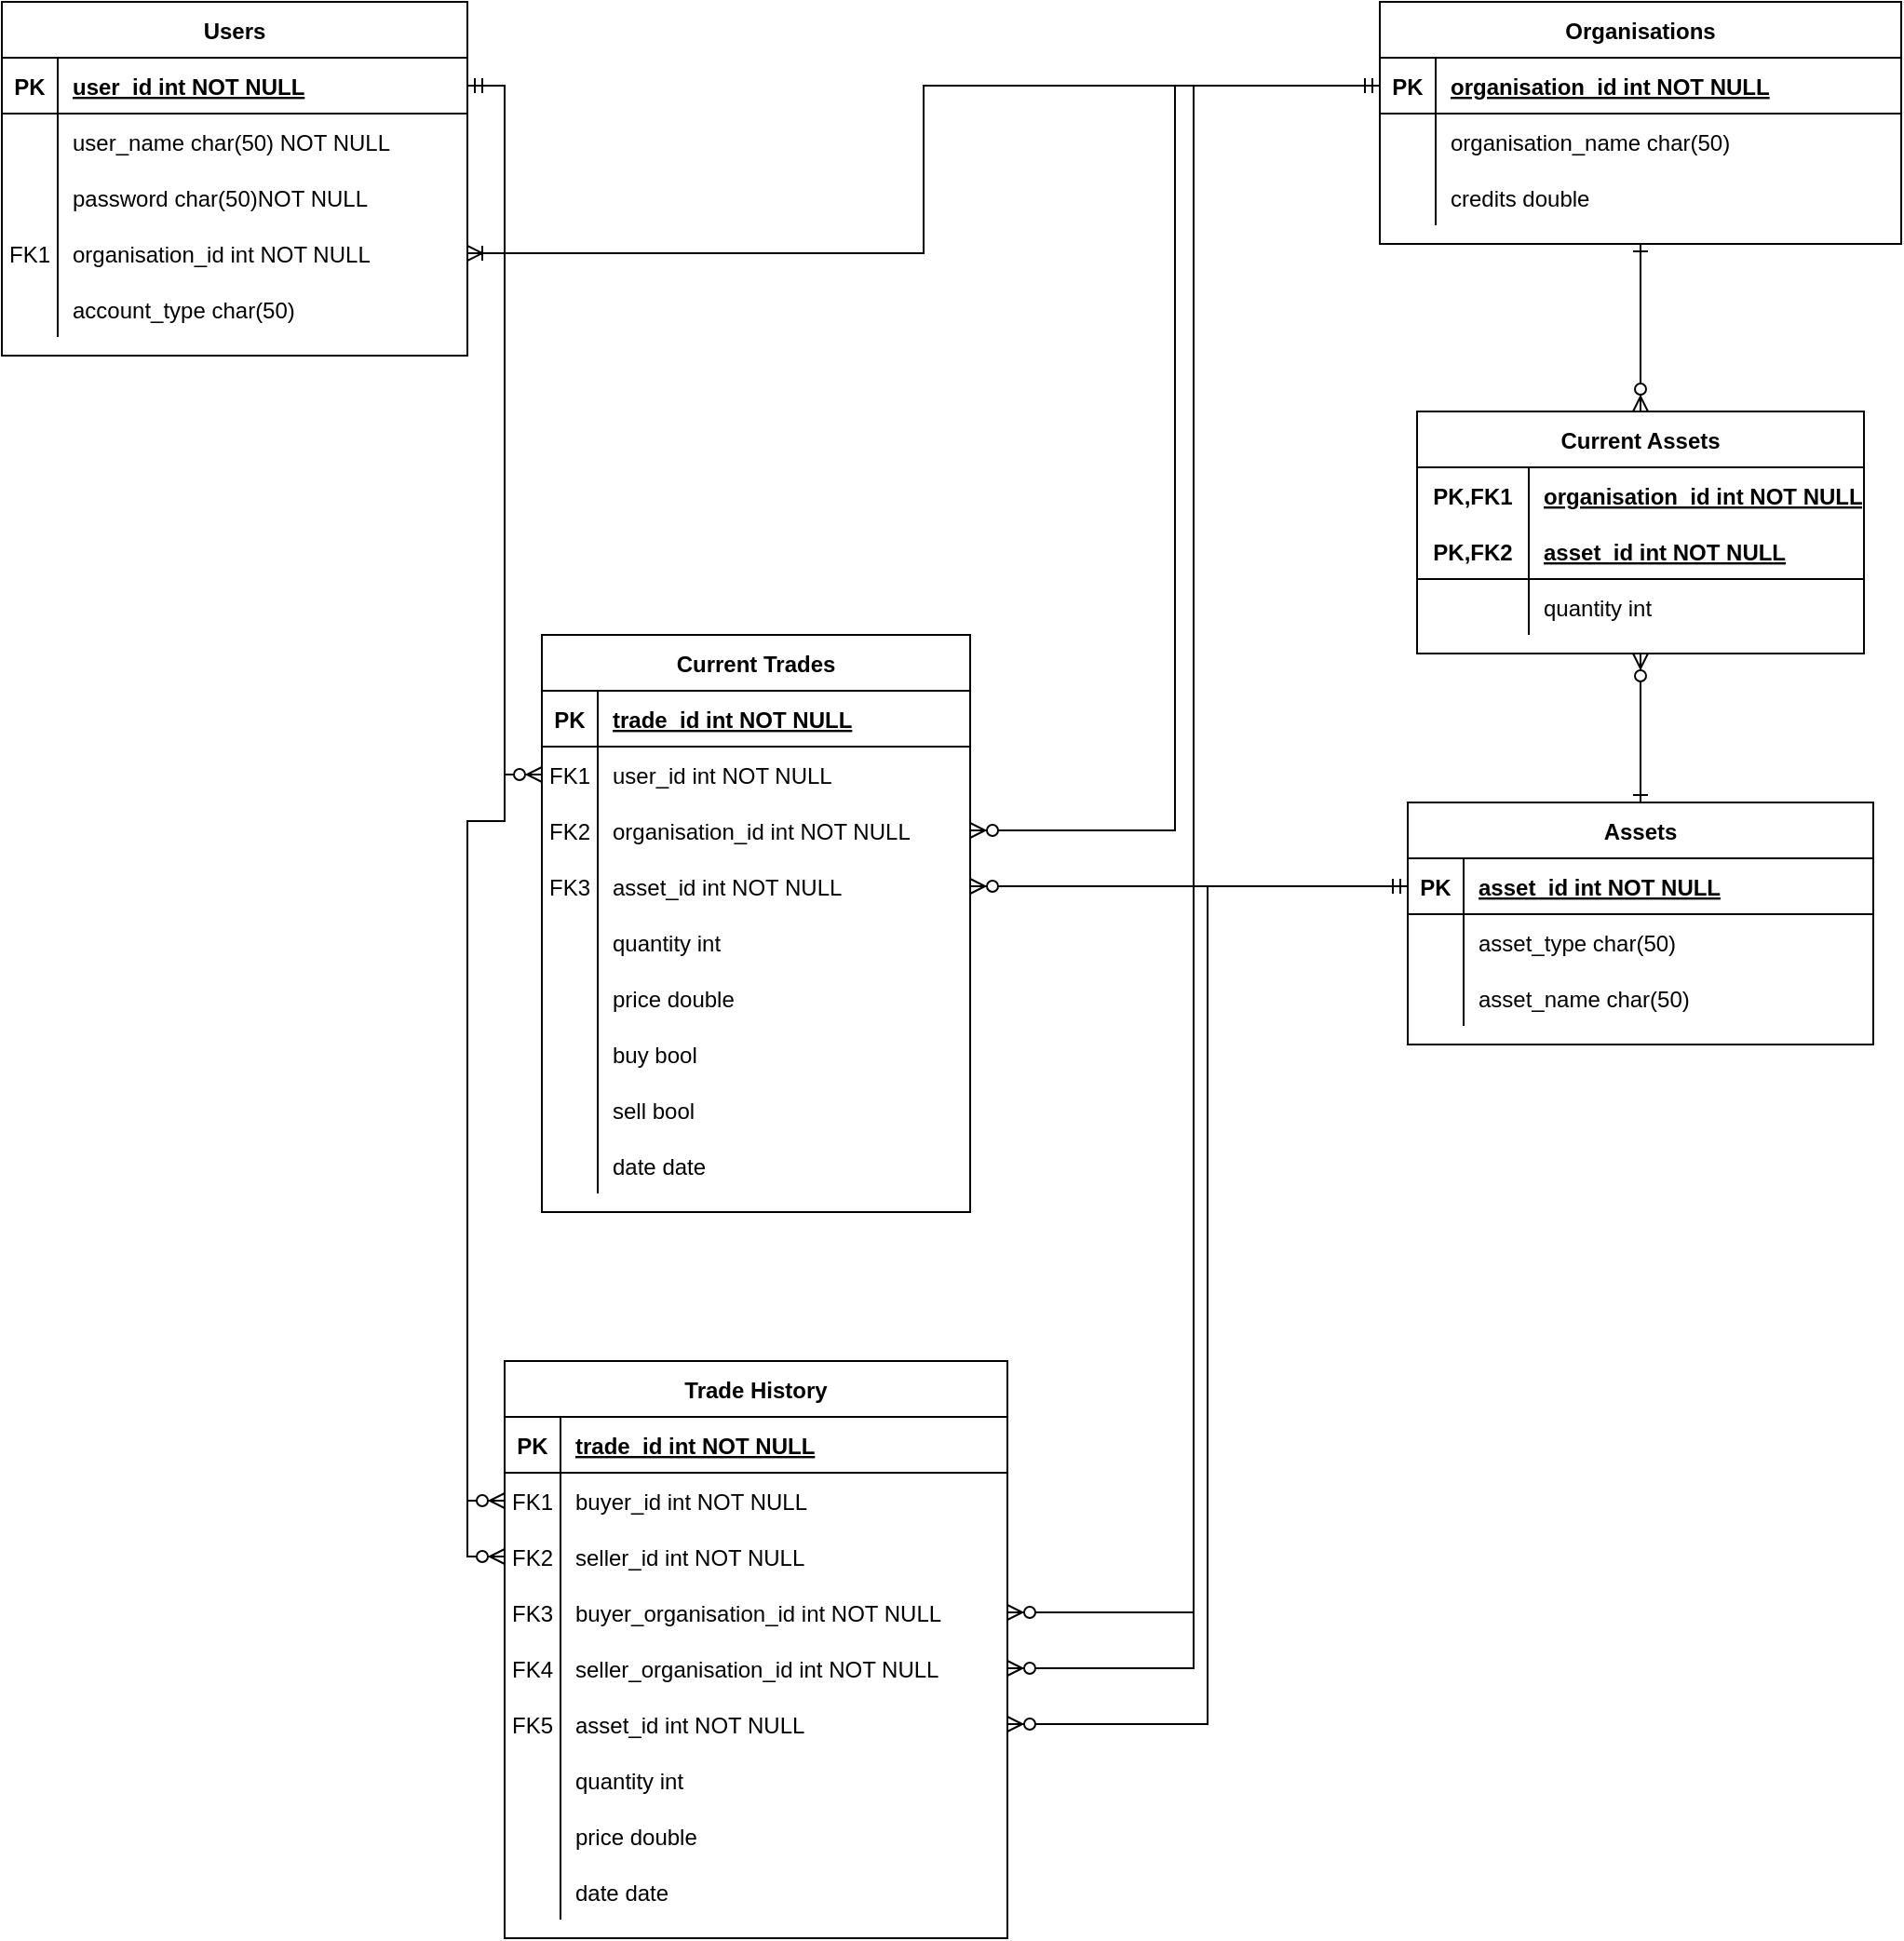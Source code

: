 <mxfile version="14.5.10" type="github">
  <diagram id="R2lEEEUBdFMjLlhIrx00" name="Page-1">
    <mxGraphModel dx="1483" dy="829" grid="1" gridSize="10" guides="1" tooltips="1" connect="1" arrows="1" fold="1" page="1" pageScale="1" pageWidth="850" pageHeight="1100" math="0" shadow="0" extFonts="Permanent Marker^https://fonts.googleapis.com/css?family=Permanent+Marker">
      <root>
        <mxCell id="0" />
        <mxCell id="1" parent="0" />
        <mxCell id="C-vyLk0tnHw3VtMMgP7b-1" value="" style="edgeStyle=orthogonalEdgeStyle;endArrow=ERmandOne;startArrow=ERoneToMany;endFill=0;startFill=0;rounded=0;entryX=0;entryY=0.5;entryDx=0;entryDy=0;" parent="1" source="JpZiGnrSwx7IomFBTx23-129" target="C-vyLk0tnHw3VtMMgP7b-3" edge="1">
          <mxGeometry width="100" height="100" relative="1" as="geometry">
            <mxPoint x="340" y="720" as="sourcePoint" />
            <mxPoint x="440" y="620" as="targetPoint" />
          </mxGeometry>
        </mxCell>
        <mxCell id="JpZiGnrSwx7IomFBTx23-172" style="edgeStyle=orthogonalEdgeStyle;rounded=0;orthogonalLoop=1;jettySize=auto;html=1;entryX=0.5;entryY=0;entryDx=0;entryDy=0;startArrow=ERone;startFill=0;endArrow=ERzeroToMany;endFill=1;" parent="1" source="C-vyLk0tnHw3VtMMgP7b-2" target="JpZiGnrSwx7IomFBTx23-157" edge="1">
          <mxGeometry relative="1" as="geometry" />
        </mxCell>
        <mxCell id="C-vyLk0tnHw3VtMMgP7b-2" value="Organisations" style="shape=table;startSize=30;container=1;collapsible=1;childLayout=tableLayout;fixedRows=1;rowLines=0;fontStyle=1;align=center;resizeLast=1;" parent="1" vertex="1">
          <mxGeometry x="780" y="40" width="280" height="130" as="geometry" />
        </mxCell>
        <mxCell id="C-vyLk0tnHw3VtMMgP7b-3" value="" style="shape=partialRectangle;collapsible=0;dropTarget=0;pointerEvents=0;fillColor=none;points=[[0,0.5],[1,0.5]];portConstraint=eastwest;top=0;left=0;right=0;bottom=1;" parent="C-vyLk0tnHw3VtMMgP7b-2" vertex="1">
          <mxGeometry y="30" width="280" height="30" as="geometry" />
        </mxCell>
        <mxCell id="C-vyLk0tnHw3VtMMgP7b-4" value="PK" style="shape=partialRectangle;overflow=hidden;connectable=0;fillColor=none;top=0;left=0;bottom=0;right=0;fontStyle=1;" parent="C-vyLk0tnHw3VtMMgP7b-3" vertex="1">
          <mxGeometry width="30" height="30" as="geometry" />
        </mxCell>
        <mxCell id="C-vyLk0tnHw3VtMMgP7b-5" value="organisation_id int NOT NULL " style="shape=partialRectangle;overflow=hidden;connectable=0;fillColor=none;top=0;left=0;bottom=0;right=0;align=left;spacingLeft=6;fontStyle=5;" parent="C-vyLk0tnHw3VtMMgP7b-3" vertex="1">
          <mxGeometry x="30" width="250" height="30" as="geometry" />
        </mxCell>
        <mxCell id="C-vyLk0tnHw3VtMMgP7b-9" value="" style="shape=partialRectangle;collapsible=0;dropTarget=0;pointerEvents=0;fillColor=none;points=[[0,0.5],[1,0.5]];portConstraint=eastwest;top=0;left=0;right=0;bottom=0;" parent="C-vyLk0tnHw3VtMMgP7b-2" vertex="1">
          <mxGeometry y="60" width="280" height="30" as="geometry" />
        </mxCell>
        <mxCell id="C-vyLk0tnHw3VtMMgP7b-10" value="" style="shape=partialRectangle;overflow=hidden;connectable=0;fillColor=none;top=0;left=0;bottom=0;right=0;" parent="C-vyLk0tnHw3VtMMgP7b-9" vertex="1">
          <mxGeometry width="30" height="30" as="geometry" />
        </mxCell>
        <mxCell id="C-vyLk0tnHw3VtMMgP7b-11" value="organisation_name char(50) " style="shape=partialRectangle;overflow=hidden;connectable=0;fillColor=none;top=0;left=0;bottom=0;right=0;align=left;spacingLeft=6;" parent="C-vyLk0tnHw3VtMMgP7b-9" vertex="1">
          <mxGeometry x="30" width="250" height="30" as="geometry" />
        </mxCell>
        <mxCell id="JpZiGnrSwx7IomFBTx23-112" style="shape=partialRectangle;collapsible=0;dropTarget=0;pointerEvents=0;fillColor=none;points=[[0,0.5],[1,0.5]];portConstraint=eastwest;top=0;left=0;right=0;bottom=0;" parent="C-vyLk0tnHw3VtMMgP7b-2" vertex="1">
          <mxGeometry y="90" width="280" height="30" as="geometry" />
        </mxCell>
        <mxCell id="JpZiGnrSwx7IomFBTx23-113" style="shape=partialRectangle;overflow=hidden;connectable=0;fillColor=none;top=0;left=0;bottom=0;right=0;" parent="JpZiGnrSwx7IomFBTx23-112" vertex="1">
          <mxGeometry width="30" height="30" as="geometry" />
        </mxCell>
        <mxCell id="JpZiGnrSwx7IomFBTx23-114" value="credits double " style="shape=partialRectangle;overflow=hidden;connectable=0;fillColor=none;top=0;left=0;bottom=0;right=0;align=left;spacingLeft=6;" parent="JpZiGnrSwx7IomFBTx23-112" vertex="1">
          <mxGeometry x="30" width="250" height="30" as="geometry" />
        </mxCell>
        <mxCell id="JpZiGnrSwx7IomFBTx23-171" style="edgeStyle=orthogonalEdgeStyle;rounded=0;orthogonalLoop=1;jettySize=auto;html=1;entryX=0.5;entryY=1;entryDx=0;entryDy=0;startArrow=ERone;startFill=0;endArrow=ERzeroToMany;endFill=1;" parent="1" source="C-vyLk0tnHw3VtMMgP7b-13" target="JpZiGnrSwx7IomFBTx23-157" edge="1">
          <mxGeometry relative="1" as="geometry" />
        </mxCell>
        <mxCell id="C-vyLk0tnHw3VtMMgP7b-13" value="Assets" style="shape=table;startSize=30;container=1;collapsible=1;childLayout=tableLayout;fixedRows=1;rowLines=0;fontStyle=1;align=center;resizeLast=1;" parent="1" vertex="1">
          <mxGeometry x="795" y="470" width="250" height="130" as="geometry" />
        </mxCell>
        <mxCell id="C-vyLk0tnHw3VtMMgP7b-14" value="" style="shape=partialRectangle;collapsible=0;dropTarget=0;pointerEvents=0;fillColor=none;points=[[0,0.5],[1,0.5]];portConstraint=eastwest;top=0;left=0;right=0;bottom=1;" parent="C-vyLk0tnHw3VtMMgP7b-13" vertex="1">
          <mxGeometry y="30" width="250" height="30" as="geometry" />
        </mxCell>
        <mxCell id="C-vyLk0tnHw3VtMMgP7b-15" value="PK" style="shape=partialRectangle;overflow=hidden;connectable=0;fillColor=none;top=0;left=0;bottom=0;right=0;fontStyle=1;" parent="C-vyLk0tnHw3VtMMgP7b-14" vertex="1">
          <mxGeometry width="30" height="30" as="geometry" />
        </mxCell>
        <mxCell id="C-vyLk0tnHw3VtMMgP7b-16" value="asset_id int NOT NULL " style="shape=partialRectangle;overflow=hidden;connectable=0;fillColor=none;top=0;left=0;bottom=0;right=0;align=left;spacingLeft=6;fontStyle=5;" parent="C-vyLk0tnHw3VtMMgP7b-14" vertex="1">
          <mxGeometry x="30" width="220" height="30" as="geometry" />
        </mxCell>
        <mxCell id="C-vyLk0tnHw3VtMMgP7b-17" value="" style="shape=partialRectangle;collapsible=0;dropTarget=0;pointerEvents=0;fillColor=none;points=[[0,0.5],[1,0.5]];portConstraint=eastwest;top=0;left=0;right=0;bottom=0;" parent="C-vyLk0tnHw3VtMMgP7b-13" vertex="1">
          <mxGeometry y="60" width="250" height="30" as="geometry" />
        </mxCell>
        <mxCell id="C-vyLk0tnHw3VtMMgP7b-18" value="" style="shape=partialRectangle;overflow=hidden;connectable=0;fillColor=none;top=0;left=0;bottom=0;right=0;" parent="C-vyLk0tnHw3VtMMgP7b-17" vertex="1">
          <mxGeometry width="30" height="30" as="geometry" />
        </mxCell>
        <mxCell id="C-vyLk0tnHw3VtMMgP7b-19" value="asset_type char(50) " style="shape=partialRectangle;overflow=hidden;connectable=0;fillColor=none;top=0;left=0;bottom=0;right=0;align=left;spacingLeft=6;" parent="C-vyLk0tnHw3VtMMgP7b-17" vertex="1">
          <mxGeometry x="30" width="220" height="30" as="geometry" />
        </mxCell>
        <mxCell id="JpZiGnrSwx7IomFBTx23-135" style="shape=partialRectangle;collapsible=0;dropTarget=0;pointerEvents=0;fillColor=none;points=[[0,0.5],[1,0.5]];portConstraint=eastwest;top=0;left=0;right=0;bottom=0;" parent="C-vyLk0tnHw3VtMMgP7b-13" vertex="1">
          <mxGeometry y="90" width="250" height="30" as="geometry" />
        </mxCell>
        <mxCell id="JpZiGnrSwx7IomFBTx23-136" style="shape=partialRectangle;overflow=hidden;connectable=0;fillColor=none;top=0;left=0;bottom=0;right=0;" parent="JpZiGnrSwx7IomFBTx23-135" vertex="1">
          <mxGeometry width="30" height="30" as="geometry" />
        </mxCell>
        <mxCell id="JpZiGnrSwx7IomFBTx23-137" value="asset_name char(50)" style="shape=partialRectangle;overflow=hidden;connectable=0;fillColor=none;top=0;left=0;bottom=0;right=0;align=left;spacingLeft=6;" parent="JpZiGnrSwx7IomFBTx23-135" vertex="1">
          <mxGeometry x="30" width="220" height="30" as="geometry" />
        </mxCell>
        <mxCell id="C-vyLk0tnHw3VtMMgP7b-23" value="Users" style="shape=table;startSize=30;container=1;collapsible=1;childLayout=tableLayout;fixedRows=1;rowLines=0;fontStyle=1;align=center;resizeLast=1;" parent="1" vertex="1">
          <mxGeometry x="40" y="40" width="250" height="190" as="geometry" />
        </mxCell>
        <mxCell id="C-vyLk0tnHw3VtMMgP7b-24" value="" style="shape=partialRectangle;collapsible=0;dropTarget=0;pointerEvents=0;fillColor=none;points=[[0,0.5],[1,0.5]];portConstraint=eastwest;top=0;left=0;right=0;bottom=1;" parent="C-vyLk0tnHw3VtMMgP7b-23" vertex="1">
          <mxGeometry y="30" width="250" height="30" as="geometry" />
        </mxCell>
        <mxCell id="C-vyLk0tnHw3VtMMgP7b-25" value="PK" style="shape=partialRectangle;overflow=hidden;connectable=0;fillColor=none;top=0;left=0;bottom=0;right=0;fontStyle=1;" parent="C-vyLk0tnHw3VtMMgP7b-24" vertex="1">
          <mxGeometry width="30" height="30" as="geometry" />
        </mxCell>
        <mxCell id="C-vyLk0tnHw3VtMMgP7b-26" value="user_id int NOT NULL " style="shape=partialRectangle;overflow=hidden;connectable=0;fillColor=none;top=0;left=0;bottom=0;right=0;align=left;spacingLeft=6;fontStyle=5;" parent="C-vyLk0tnHw3VtMMgP7b-24" vertex="1">
          <mxGeometry x="30" width="220" height="30" as="geometry" />
        </mxCell>
        <mxCell id="C-vyLk0tnHw3VtMMgP7b-27" value="" style="shape=partialRectangle;collapsible=0;dropTarget=0;pointerEvents=0;fillColor=none;points=[[0,0.5],[1,0.5]];portConstraint=eastwest;top=0;left=0;right=0;bottom=0;" parent="C-vyLk0tnHw3VtMMgP7b-23" vertex="1">
          <mxGeometry y="60" width="250" height="30" as="geometry" />
        </mxCell>
        <mxCell id="C-vyLk0tnHw3VtMMgP7b-28" value="" style="shape=partialRectangle;overflow=hidden;connectable=0;fillColor=none;top=0;left=0;bottom=0;right=0;" parent="C-vyLk0tnHw3VtMMgP7b-27" vertex="1">
          <mxGeometry width="30" height="30" as="geometry" />
        </mxCell>
        <mxCell id="C-vyLk0tnHw3VtMMgP7b-29" value="user_name char(50) NOT NULL" style="shape=partialRectangle;overflow=hidden;connectable=0;fillColor=none;top=0;left=0;bottom=0;right=0;align=left;spacingLeft=6;" parent="C-vyLk0tnHw3VtMMgP7b-27" vertex="1">
          <mxGeometry x="30" width="220" height="30" as="geometry" />
        </mxCell>
        <mxCell id="JpZiGnrSwx7IomFBTx23-21" style="shape=partialRectangle;collapsible=0;dropTarget=0;pointerEvents=0;fillColor=none;points=[[0,0.5],[1,0.5]];portConstraint=eastwest;top=0;left=0;right=0;bottom=0;" parent="C-vyLk0tnHw3VtMMgP7b-23" vertex="1">
          <mxGeometry y="90" width="250" height="30" as="geometry" />
        </mxCell>
        <mxCell id="JpZiGnrSwx7IomFBTx23-22" style="shape=partialRectangle;overflow=hidden;connectable=0;fillColor=none;top=0;left=0;bottom=0;right=0;" parent="JpZiGnrSwx7IomFBTx23-21" vertex="1">
          <mxGeometry width="30" height="30" as="geometry" />
        </mxCell>
        <mxCell id="JpZiGnrSwx7IomFBTx23-23" value="password char(50)NOT NULL" style="shape=partialRectangle;overflow=hidden;connectable=0;fillColor=none;top=0;left=0;bottom=0;right=0;align=left;spacingLeft=6;" parent="JpZiGnrSwx7IomFBTx23-21" vertex="1">
          <mxGeometry x="30" width="220" height="30" as="geometry" />
        </mxCell>
        <mxCell id="JpZiGnrSwx7IomFBTx23-129" style="shape=partialRectangle;collapsible=0;dropTarget=0;pointerEvents=0;fillColor=none;points=[[0,0.5],[1,0.5]];portConstraint=eastwest;top=0;left=0;right=0;bottom=0;" parent="C-vyLk0tnHw3VtMMgP7b-23" vertex="1">
          <mxGeometry y="120" width="250" height="30" as="geometry" />
        </mxCell>
        <mxCell id="JpZiGnrSwx7IomFBTx23-130" value="FK1" style="shape=partialRectangle;overflow=hidden;connectable=0;fillColor=none;top=0;left=0;bottom=0;right=0;" parent="JpZiGnrSwx7IomFBTx23-129" vertex="1">
          <mxGeometry width="30" height="30" as="geometry" />
        </mxCell>
        <mxCell id="JpZiGnrSwx7IomFBTx23-131" value="organisation_id int NOT NULL" style="shape=partialRectangle;overflow=hidden;connectable=0;fillColor=none;top=0;left=0;bottom=0;right=0;align=left;spacingLeft=6;" parent="JpZiGnrSwx7IomFBTx23-129" vertex="1">
          <mxGeometry x="30" width="220" height="30" as="geometry" />
        </mxCell>
        <mxCell id="JpZiGnrSwx7IomFBTx23-132" style="shape=partialRectangle;collapsible=0;dropTarget=0;pointerEvents=0;fillColor=none;points=[[0,0.5],[1,0.5]];portConstraint=eastwest;top=0;left=0;right=0;bottom=0;" parent="C-vyLk0tnHw3VtMMgP7b-23" vertex="1">
          <mxGeometry y="150" width="250" height="30" as="geometry" />
        </mxCell>
        <mxCell id="JpZiGnrSwx7IomFBTx23-133" style="shape=partialRectangle;overflow=hidden;connectable=0;fillColor=none;top=0;left=0;bottom=0;right=0;" parent="JpZiGnrSwx7IomFBTx23-132" vertex="1">
          <mxGeometry width="30" height="30" as="geometry" />
        </mxCell>
        <mxCell id="JpZiGnrSwx7IomFBTx23-134" value="account_type char(50)" style="shape=partialRectangle;overflow=hidden;connectable=0;fillColor=none;top=0;left=0;bottom=0;right=0;align=left;spacingLeft=6;" parent="JpZiGnrSwx7IomFBTx23-132" vertex="1">
          <mxGeometry x="30" width="220" height="30" as="geometry" />
        </mxCell>
        <mxCell id="JpZiGnrSwx7IomFBTx23-59" style="edgeStyle=orthogonalEdgeStyle;rounded=0;orthogonalLoop=1;jettySize=auto;html=1;entryX=0;entryY=0.5;entryDx=0;entryDy=0;startArrow=ERzeroToMany;startFill=1;endArrow=ERmandOne;endFill=0;exitX=1;exitY=0.5;exitDx=0;exitDy=0;" parent="1" source="JpZiGnrSwx7IomFBTx23-84" target="C-vyLk0tnHw3VtMMgP7b-14" edge="1">
          <mxGeometry relative="1" as="geometry">
            <mxPoint x="530" y="365" as="sourcePoint" />
          </mxGeometry>
        </mxCell>
        <mxCell id="JpZiGnrSwx7IomFBTx23-60" style="rounded=0;orthogonalLoop=1;jettySize=auto;html=1;entryX=0;entryY=0.5;entryDx=0;entryDy=0;startArrow=ERmandOne;startFill=0;endArrow=ERzeroToMany;endFill=1;edgeStyle=orthogonalEdgeStyle;" parent="1" source="C-vyLk0tnHw3VtMMgP7b-24" target="JpZiGnrSwx7IomFBTx23-78" edge="1">
          <mxGeometry relative="1" as="geometry">
            <mxPoint x="330" y="335" as="targetPoint" />
          </mxGeometry>
        </mxCell>
        <mxCell id="JpZiGnrSwx7IomFBTx23-74" value="Current Trades" style="shape=table;startSize=30;container=1;collapsible=1;childLayout=tableLayout;fixedRows=1;rowLines=0;fontStyle=1;align=center;resizeLast=1;" parent="1" vertex="1">
          <mxGeometry x="330" y="380" width="230" height="310" as="geometry" />
        </mxCell>
        <mxCell id="JpZiGnrSwx7IomFBTx23-75" value="" style="shape=partialRectangle;collapsible=0;dropTarget=0;pointerEvents=0;fillColor=none;top=0;left=0;bottom=1;right=0;points=[[0,0.5],[1,0.5]];portConstraint=eastwest;" parent="JpZiGnrSwx7IomFBTx23-74" vertex="1">
          <mxGeometry y="30" width="230" height="30" as="geometry" />
        </mxCell>
        <mxCell id="JpZiGnrSwx7IomFBTx23-76" value="PK" style="shape=partialRectangle;connectable=0;fillColor=none;top=0;left=0;bottom=0;right=0;fontStyle=1;overflow=hidden;" parent="JpZiGnrSwx7IomFBTx23-75" vertex="1">
          <mxGeometry width="30" height="30" as="geometry" />
        </mxCell>
        <mxCell id="JpZiGnrSwx7IomFBTx23-77" value="trade_id int NOT NULL" style="shape=partialRectangle;connectable=0;fillColor=none;top=0;left=0;bottom=0;right=0;align=left;spacingLeft=6;fontStyle=5;overflow=hidden;" parent="JpZiGnrSwx7IomFBTx23-75" vertex="1">
          <mxGeometry x="30" width="200" height="30" as="geometry" />
        </mxCell>
        <mxCell id="JpZiGnrSwx7IomFBTx23-78" value="" style="shape=partialRectangle;collapsible=0;dropTarget=0;pointerEvents=0;fillColor=none;top=0;left=0;bottom=0;right=0;points=[[0,0.5],[1,0.5]];portConstraint=eastwest;" parent="JpZiGnrSwx7IomFBTx23-74" vertex="1">
          <mxGeometry y="60" width="230" height="30" as="geometry" />
        </mxCell>
        <mxCell id="JpZiGnrSwx7IomFBTx23-79" value="FK1" style="shape=partialRectangle;connectable=0;fillColor=none;top=0;left=0;bottom=0;right=0;editable=1;overflow=hidden;" parent="JpZiGnrSwx7IomFBTx23-78" vertex="1">
          <mxGeometry width="30" height="30" as="geometry" />
        </mxCell>
        <mxCell id="JpZiGnrSwx7IomFBTx23-80" value="user_id int NOT NULL" style="shape=partialRectangle;connectable=0;fillColor=none;top=0;left=0;bottom=0;right=0;align=left;spacingLeft=6;overflow=hidden;" parent="JpZiGnrSwx7IomFBTx23-78" vertex="1">
          <mxGeometry x="30" width="200" height="30" as="geometry" />
        </mxCell>
        <mxCell id="JpZiGnrSwx7IomFBTx23-81" value="" style="shape=partialRectangle;collapsible=0;dropTarget=0;pointerEvents=0;fillColor=none;top=0;left=0;bottom=0;right=0;points=[[0,0.5],[1,0.5]];portConstraint=eastwest;" parent="JpZiGnrSwx7IomFBTx23-74" vertex="1">
          <mxGeometry y="90" width="230" height="30" as="geometry" />
        </mxCell>
        <mxCell id="JpZiGnrSwx7IomFBTx23-82" value="FK2" style="shape=partialRectangle;connectable=0;fillColor=none;top=0;left=0;bottom=0;right=0;editable=1;overflow=hidden;" parent="JpZiGnrSwx7IomFBTx23-81" vertex="1">
          <mxGeometry width="30" height="30" as="geometry" />
        </mxCell>
        <mxCell id="JpZiGnrSwx7IomFBTx23-83" value="organisation_id int NOT NULL" style="shape=partialRectangle;connectable=0;fillColor=none;top=0;left=0;bottom=0;right=0;align=left;spacingLeft=6;overflow=hidden;" parent="JpZiGnrSwx7IomFBTx23-81" vertex="1">
          <mxGeometry x="30" width="200" height="30" as="geometry" />
        </mxCell>
        <mxCell id="JpZiGnrSwx7IomFBTx23-84" value="" style="shape=partialRectangle;collapsible=0;dropTarget=0;pointerEvents=0;fillColor=none;top=0;left=0;bottom=0;right=0;points=[[0,0.5],[1,0.5]];portConstraint=eastwest;" parent="JpZiGnrSwx7IomFBTx23-74" vertex="1">
          <mxGeometry y="120" width="230" height="30" as="geometry" />
        </mxCell>
        <mxCell id="JpZiGnrSwx7IomFBTx23-85" value="FK3" style="shape=partialRectangle;connectable=0;fillColor=none;top=0;left=0;bottom=0;right=0;editable=1;overflow=hidden;" parent="JpZiGnrSwx7IomFBTx23-84" vertex="1">
          <mxGeometry width="30" height="30" as="geometry" />
        </mxCell>
        <mxCell id="JpZiGnrSwx7IomFBTx23-86" value="asset_id int NOT NULL" style="shape=partialRectangle;connectable=0;fillColor=none;top=0;left=0;bottom=0;right=0;align=left;spacingLeft=6;overflow=hidden;" parent="JpZiGnrSwx7IomFBTx23-84" vertex="1">
          <mxGeometry x="30" width="200" height="30" as="geometry" />
        </mxCell>
        <mxCell id="JpZiGnrSwx7IomFBTx23-123" style="shape=partialRectangle;collapsible=0;dropTarget=0;pointerEvents=0;fillColor=none;top=0;left=0;bottom=0;right=0;points=[[0,0.5],[1,0.5]];portConstraint=eastwest;" parent="JpZiGnrSwx7IomFBTx23-74" vertex="1">
          <mxGeometry y="150" width="230" height="30" as="geometry" />
        </mxCell>
        <mxCell id="JpZiGnrSwx7IomFBTx23-124" style="shape=partialRectangle;connectable=0;fillColor=none;top=0;left=0;bottom=0;right=0;editable=1;overflow=hidden;" parent="JpZiGnrSwx7IomFBTx23-123" vertex="1">
          <mxGeometry width="30" height="30" as="geometry" />
        </mxCell>
        <mxCell id="JpZiGnrSwx7IomFBTx23-125" value="quantity int " style="shape=partialRectangle;connectable=0;fillColor=none;top=0;left=0;bottom=0;right=0;align=left;spacingLeft=6;overflow=hidden;" parent="JpZiGnrSwx7IomFBTx23-123" vertex="1">
          <mxGeometry x="30" width="200" height="30" as="geometry" />
        </mxCell>
        <mxCell id="JpZiGnrSwx7IomFBTx23-126" style="shape=partialRectangle;collapsible=0;dropTarget=0;pointerEvents=0;fillColor=none;top=0;left=0;bottom=0;right=0;points=[[0,0.5],[1,0.5]];portConstraint=eastwest;" parent="JpZiGnrSwx7IomFBTx23-74" vertex="1">
          <mxGeometry y="180" width="230" height="30" as="geometry" />
        </mxCell>
        <mxCell id="JpZiGnrSwx7IomFBTx23-127" style="shape=partialRectangle;connectable=0;fillColor=none;top=0;left=0;bottom=0;right=0;editable=1;overflow=hidden;" parent="JpZiGnrSwx7IomFBTx23-126" vertex="1">
          <mxGeometry width="30" height="30" as="geometry" />
        </mxCell>
        <mxCell id="JpZiGnrSwx7IomFBTx23-128" value="price double " style="shape=partialRectangle;connectable=0;fillColor=none;top=0;left=0;bottom=0;right=0;align=left;spacingLeft=6;overflow=hidden;" parent="JpZiGnrSwx7IomFBTx23-126" vertex="1">
          <mxGeometry x="30" width="200" height="30" as="geometry" />
        </mxCell>
        <mxCell id="JpZiGnrSwx7IomFBTx23-144" style="shape=partialRectangle;collapsible=0;dropTarget=0;pointerEvents=0;fillColor=none;top=0;left=0;bottom=0;right=0;points=[[0,0.5],[1,0.5]];portConstraint=eastwest;" parent="JpZiGnrSwx7IomFBTx23-74" vertex="1">
          <mxGeometry y="210" width="230" height="30" as="geometry" />
        </mxCell>
        <mxCell id="JpZiGnrSwx7IomFBTx23-145" style="shape=partialRectangle;connectable=0;fillColor=none;top=0;left=0;bottom=0;right=0;editable=1;overflow=hidden;" parent="JpZiGnrSwx7IomFBTx23-144" vertex="1">
          <mxGeometry width="30" height="30" as="geometry" />
        </mxCell>
        <mxCell id="JpZiGnrSwx7IomFBTx23-146" value="buy bool" style="shape=partialRectangle;connectable=0;fillColor=none;top=0;left=0;bottom=0;right=0;align=left;spacingLeft=6;overflow=hidden;" parent="JpZiGnrSwx7IomFBTx23-144" vertex="1">
          <mxGeometry x="30" width="200" height="30" as="geometry" />
        </mxCell>
        <mxCell id="JpZiGnrSwx7IomFBTx23-141" style="shape=partialRectangle;collapsible=0;dropTarget=0;pointerEvents=0;fillColor=none;top=0;left=0;bottom=0;right=0;points=[[0,0.5],[1,0.5]];portConstraint=eastwest;" parent="JpZiGnrSwx7IomFBTx23-74" vertex="1">
          <mxGeometry y="240" width="230" height="30" as="geometry" />
        </mxCell>
        <mxCell id="JpZiGnrSwx7IomFBTx23-142" style="shape=partialRectangle;connectable=0;fillColor=none;top=0;left=0;bottom=0;right=0;editable=1;overflow=hidden;" parent="JpZiGnrSwx7IomFBTx23-141" vertex="1">
          <mxGeometry width="30" height="30" as="geometry" />
        </mxCell>
        <mxCell id="JpZiGnrSwx7IomFBTx23-143" value="sell bool" style="shape=partialRectangle;connectable=0;fillColor=none;top=0;left=0;bottom=0;right=0;align=left;spacingLeft=6;overflow=hidden;" parent="JpZiGnrSwx7IomFBTx23-141" vertex="1">
          <mxGeometry x="30" width="200" height="30" as="geometry" />
        </mxCell>
        <mxCell id="JpZiGnrSwx7IomFBTx23-138" style="shape=partialRectangle;collapsible=0;dropTarget=0;pointerEvents=0;fillColor=none;top=0;left=0;bottom=0;right=0;points=[[0,0.5],[1,0.5]];portConstraint=eastwest;" parent="JpZiGnrSwx7IomFBTx23-74" vertex="1">
          <mxGeometry y="270" width="230" height="30" as="geometry" />
        </mxCell>
        <mxCell id="JpZiGnrSwx7IomFBTx23-139" style="shape=partialRectangle;connectable=0;fillColor=none;top=0;left=0;bottom=0;right=0;editable=1;overflow=hidden;" parent="JpZiGnrSwx7IomFBTx23-138" vertex="1">
          <mxGeometry width="30" height="30" as="geometry" />
        </mxCell>
        <mxCell id="JpZiGnrSwx7IomFBTx23-140" value="date date" style="shape=partialRectangle;connectable=0;fillColor=none;top=0;left=0;bottom=0;right=0;align=left;spacingLeft=6;overflow=hidden;" parent="JpZiGnrSwx7IomFBTx23-138" vertex="1">
          <mxGeometry x="30" width="200" height="30" as="geometry" />
        </mxCell>
        <mxCell id="JpZiGnrSwx7IomFBTx23-87" style="edgeStyle=orthogonalEdgeStyle;rounded=0;orthogonalLoop=1;jettySize=auto;html=1;entryX=1;entryY=0.5;entryDx=0;entryDy=0;startArrow=ERmandOne;startFill=0;endArrow=ERzeroToMany;endFill=1;" parent="1" source="C-vyLk0tnHw3VtMMgP7b-3" target="JpZiGnrSwx7IomFBTx23-81" edge="1">
          <mxGeometry relative="1" as="geometry" />
        </mxCell>
        <mxCell id="JpZiGnrSwx7IomFBTx23-89" value="Trade History" style="shape=table;startSize=30;container=1;collapsible=1;childLayout=tableLayout;fixedRows=1;rowLines=0;fontStyle=1;align=center;resizeLast=1;" parent="1" vertex="1">
          <mxGeometry x="310" y="770" width="270" height="310" as="geometry" />
        </mxCell>
        <mxCell id="JpZiGnrSwx7IomFBTx23-90" value="" style="shape=partialRectangle;collapsible=0;dropTarget=0;pointerEvents=0;fillColor=none;top=0;left=0;bottom=1;right=0;points=[[0,0.5],[1,0.5]];portConstraint=eastwest;" parent="JpZiGnrSwx7IomFBTx23-89" vertex="1">
          <mxGeometry y="30" width="270" height="30" as="geometry" />
        </mxCell>
        <mxCell id="JpZiGnrSwx7IomFBTx23-91" value="PK" style="shape=partialRectangle;connectable=0;fillColor=none;top=0;left=0;bottom=0;right=0;fontStyle=1;overflow=hidden;" parent="JpZiGnrSwx7IomFBTx23-90" vertex="1">
          <mxGeometry width="30" height="30" as="geometry" />
        </mxCell>
        <mxCell id="JpZiGnrSwx7IomFBTx23-92" value="trade_id int NOT NULL" style="shape=partialRectangle;connectable=0;fillColor=none;top=0;left=0;bottom=0;right=0;align=left;spacingLeft=6;fontStyle=5;overflow=hidden;" parent="JpZiGnrSwx7IomFBTx23-90" vertex="1">
          <mxGeometry x="30" width="240" height="30" as="geometry" />
        </mxCell>
        <mxCell id="JpZiGnrSwx7IomFBTx23-93" value="" style="shape=partialRectangle;collapsible=0;dropTarget=0;pointerEvents=0;fillColor=none;top=0;left=0;bottom=0;right=0;points=[[0,0.5],[1,0.5]];portConstraint=eastwest;" parent="JpZiGnrSwx7IomFBTx23-89" vertex="1">
          <mxGeometry y="60" width="270" height="30" as="geometry" />
        </mxCell>
        <mxCell id="JpZiGnrSwx7IomFBTx23-94" value="FK1" style="shape=partialRectangle;connectable=0;fillColor=none;top=0;left=0;bottom=0;right=0;editable=1;overflow=hidden;" parent="JpZiGnrSwx7IomFBTx23-93" vertex="1">
          <mxGeometry width="30" height="30" as="geometry" />
        </mxCell>
        <mxCell id="JpZiGnrSwx7IomFBTx23-95" value="buyer_id int NOT NULL" style="shape=partialRectangle;connectable=0;fillColor=none;top=0;left=0;bottom=0;right=0;align=left;spacingLeft=6;overflow=hidden;" parent="JpZiGnrSwx7IomFBTx23-93" vertex="1">
          <mxGeometry x="30" width="240" height="30" as="geometry" />
        </mxCell>
        <mxCell id="JpZiGnrSwx7IomFBTx23-96" value="" style="shape=partialRectangle;collapsible=0;dropTarget=0;pointerEvents=0;fillColor=none;top=0;left=0;bottom=0;right=0;points=[[0,0.5],[1,0.5]];portConstraint=eastwest;" parent="JpZiGnrSwx7IomFBTx23-89" vertex="1">
          <mxGeometry y="90" width="270" height="30" as="geometry" />
        </mxCell>
        <mxCell id="JpZiGnrSwx7IomFBTx23-97" value="FK2" style="shape=partialRectangle;connectable=0;fillColor=none;top=0;left=0;bottom=0;right=0;editable=1;overflow=hidden;" parent="JpZiGnrSwx7IomFBTx23-96" vertex="1">
          <mxGeometry width="30" height="30" as="geometry" />
        </mxCell>
        <mxCell id="JpZiGnrSwx7IomFBTx23-98" value="seller_id int NOT NULL" style="shape=partialRectangle;connectable=0;fillColor=none;top=0;left=0;bottom=0;right=0;align=left;spacingLeft=6;overflow=hidden;" parent="JpZiGnrSwx7IomFBTx23-96" vertex="1">
          <mxGeometry x="30" width="240" height="30" as="geometry" />
        </mxCell>
        <mxCell id="JpZiGnrSwx7IomFBTx23-99" value="" style="shape=partialRectangle;collapsible=0;dropTarget=0;pointerEvents=0;fillColor=none;top=0;left=0;bottom=0;right=0;points=[[0,0.5],[1,0.5]];portConstraint=eastwest;" parent="JpZiGnrSwx7IomFBTx23-89" vertex="1">
          <mxGeometry y="120" width="270" height="30" as="geometry" />
        </mxCell>
        <mxCell id="JpZiGnrSwx7IomFBTx23-100" value="FK3" style="shape=partialRectangle;connectable=0;fillColor=none;top=0;left=0;bottom=0;right=0;editable=1;overflow=hidden;" parent="JpZiGnrSwx7IomFBTx23-99" vertex="1">
          <mxGeometry width="30" height="30" as="geometry" />
        </mxCell>
        <mxCell id="JpZiGnrSwx7IomFBTx23-101" value="buyer_organisation_id int NOT NULL" style="shape=partialRectangle;connectable=0;fillColor=none;top=0;left=0;bottom=0;right=0;align=left;spacingLeft=6;overflow=hidden;" parent="JpZiGnrSwx7IomFBTx23-99" vertex="1">
          <mxGeometry x="30" width="240" height="30" as="geometry" />
        </mxCell>
        <mxCell id="JpZiGnrSwx7IomFBTx23-109" style="shape=partialRectangle;collapsible=0;dropTarget=0;pointerEvents=0;fillColor=none;top=0;left=0;bottom=0;right=0;points=[[0,0.5],[1,0.5]];portConstraint=eastwest;" parent="JpZiGnrSwx7IomFBTx23-89" vertex="1">
          <mxGeometry y="150" width="270" height="30" as="geometry" />
        </mxCell>
        <mxCell id="JpZiGnrSwx7IomFBTx23-110" value="FK4" style="shape=partialRectangle;connectable=0;fillColor=none;top=0;left=0;bottom=0;right=0;editable=1;overflow=hidden;" parent="JpZiGnrSwx7IomFBTx23-109" vertex="1">
          <mxGeometry width="30" height="30" as="geometry" />
        </mxCell>
        <mxCell id="JpZiGnrSwx7IomFBTx23-111" value="seller_organisation_id int NOT NULL" style="shape=partialRectangle;connectable=0;fillColor=none;top=0;left=0;bottom=0;right=0;align=left;spacingLeft=6;overflow=hidden;" parent="JpZiGnrSwx7IomFBTx23-109" vertex="1">
          <mxGeometry x="30" width="240" height="30" as="geometry" />
        </mxCell>
        <mxCell id="JpZiGnrSwx7IomFBTx23-182" style="shape=partialRectangle;collapsible=0;dropTarget=0;pointerEvents=0;fillColor=none;top=0;left=0;bottom=0;right=0;points=[[0,0.5],[1,0.5]];portConstraint=eastwest;" parent="JpZiGnrSwx7IomFBTx23-89" vertex="1">
          <mxGeometry y="180" width="270" height="30" as="geometry" />
        </mxCell>
        <mxCell id="JpZiGnrSwx7IomFBTx23-183" value="FK5" style="shape=partialRectangle;connectable=0;fillColor=none;top=0;left=0;bottom=0;right=0;editable=1;overflow=hidden;" parent="JpZiGnrSwx7IomFBTx23-182" vertex="1">
          <mxGeometry width="30" height="30" as="geometry" />
        </mxCell>
        <mxCell id="JpZiGnrSwx7IomFBTx23-184" value="asset_id int NOT NULL" style="shape=partialRectangle;connectable=0;fillColor=none;top=0;left=0;bottom=0;right=0;align=left;spacingLeft=6;overflow=hidden;" parent="JpZiGnrSwx7IomFBTx23-182" vertex="1">
          <mxGeometry x="30" width="240" height="30" as="geometry" />
        </mxCell>
        <mxCell id="JpZiGnrSwx7IomFBTx23-173" style="shape=partialRectangle;collapsible=0;dropTarget=0;pointerEvents=0;fillColor=none;top=0;left=0;bottom=0;right=0;points=[[0,0.5],[1,0.5]];portConstraint=eastwest;" parent="JpZiGnrSwx7IomFBTx23-89" vertex="1">
          <mxGeometry y="210" width="270" height="30" as="geometry" />
        </mxCell>
        <mxCell id="JpZiGnrSwx7IomFBTx23-174" style="shape=partialRectangle;connectable=0;fillColor=none;top=0;left=0;bottom=0;right=0;editable=1;overflow=hidden;" parent="JpZiGnrSwx7IomFBTx23-173" vertex="1">
          <mxGeometry width="30" height="30" as="geometry" />
        </mxCell>
        <mxCell id="JpZiGnrSwx7IomFBTx23-175" value="quantity int" style="shape=partialRectangle;connectable=0;fillColor=none;top=0;left=0;bottom=0;right=0;align=left;spacingLeft=6;overflow=hidden;" parent="JpZiGnrSwx7IomFBTx23-173" vertex="1">
          <mxGeometry x="30" width="240" height="30" as="geometry" />
        </mxCell>
        <mxCell id="JpZiGnrSwx7IomFBTx23-176" style="shape=partialRectangle;collapsible=0;dropTarget=0;pointerEvents=0;fillColor=none;top=0;left=0;bottom=0;right=0;points=[[0,0.5],[1,0.5]];portConstraint=eastwest;" parent="JpZiGnrSwx7IomFBTx23-89" vertex="1">
          <mxGeometry y="240" width="270" height="30" as="geometry" />
        </mxCell>
        <mxCell id="JpZiGnrSwx7IomFBTx23-177" style="shape=partialRectangle;connectable=0;fillColor=none;top=0;left=0;bottom=0;right=0;editable=1;overflow=hidden;" parent="JpZiGnrSwx7IomFBTx23-176" vertex="1">
          <mxGeometry width="30" height="30" as="geometry" />
        </mxCell>
        <mxCell id="JpZiGnrSwx7IomFBTx23-178" value="price double" style="shape=partialRectangle;connectable=0;fillColor=none;top=0;left=0;bottom=0;right=0;align=left;spacingLeft=6;overflow=hidden;" parent="JpZiGnrSwx7IomFBTx23-176" vertex="1">
          <mxGeometry x="30" width="240" height="30" as="geometry" />
        </mxCell>
        <mxCell id="JpZiGnrSwx7IomFBTx23-179" style="shape=partialRectangle;collapsible=0;dropTarget=0;pointerEvents=0;fillColor=none;top=0;left=0;bottom=0;right=0;points=[[0,0.5],[1,0.5]];portConstraint=eastwest;" parent="JpZiGnrSwx7IomFBTx23-89" vertex="1">
          <mxGeometry y="270" width="270" height="30" as="geometry" />
        </mxCell>
        <mxCell id="JpZiGnrSwx7IomFBTx23-180" style="shape=partialRectangle;connectable=0;fillColor=none;top=0;left=0;bottom=0;right=0;editable=1;overflow=hidden;" parent="JpZiGnrSwx7IomFBTx23-179" vertex="1">
          <mxGeometry width="30" height="30" as="geometry" />
        </mxCell>
        <mxCell id="JpZiGnrSwx7IomFBTx23-181" value="date date" style="shape=partialRectangle;connectable=0;fillColor=none;top=0;left=0;bottom=0;right=0;align=left;spacingLeft=6;overflow=hidden;" parent="JpZiGnrSwx7IomFBTx23-179" vertex="1">
          <mxGeometry x="30" width="240" height="30" as="geometry" />
        </mxCell>
        <mxCell id="JpZiGnrSwx7IomFBTx23-157" value="Current Assets" style="shape=table;startSize=30;container=1;collapsible=1;childLayout=tableLayout;fixedRows=1;rowLines=0;fontStyle=1;align=center;resizeLast=1;" parent="1" vertex="1">
          <mxGeometry x="800" y="260" width="240" height="130" as="geometry" />
        </mxCell>
        <mxCell id="JpZiGnrSwx7IomFBTx23-158" value="" style="shape=partialRectangle;collapsible=0;dropTarget=0;pointerEvents=0;fillColor=none;top=0;left=0;bottom=0;right=0;points=[[0,0.5],[1,0.5]];portConstraint=eastwest;" parent="JpZiGnrSwx7IomFBTx23-157" vertex="1">
          <mxGeometry y="30" width="240" height="30" as="geometry" />
        </mxCell>
        <mxCell id="JpZiGnrSwx7IomFBTx23-159" value="PK,FK1" style="shape=partialRectangle;connectable=0;fillColor=none;top=0;left=0;bottom=0;right=0;fontStyle=1;overflow=hidden;" parent="JpZiGnrSwx7IomFBTx23-158" vertex="1">
          <mxGeometry width="60" height="30" as="geometry" />
        </mxCell>
        <mxCell id="JpZiGnrSwx7IomFBTx23-160" value="organisation_id int NOT NULL" style="shape=partialRectangle;connectable=0;fillColor=none;top=0;left=0;bottom=0;right=0;align=left;spacingLeft=6;fontStyle=5;overflow=hidden;" parent="JpZiGnrSwx7IomFBTx23-158" vertex="1">
          <mxGeometry x="60" width="180" height="30" as="geometry" />
        </mxCell>
        <mxCell id="JpZiGnrSwx7IomFBTx23-161" value="" style="shape=partialRectangle;collapsible=0;dropTarget=0;pointerEvents=0;fillColor=none;top=0;left=0;bottom=1;right=0;points=[[0,0.5],[1,0.5]];portConstraint=eastwest;" parent="JpZiGnrSwx7IomFBTx23-157" vertex="1">
          <mxGeometry y="60" width="240" height="30" as="geometry" />
        </mxCell>
        <mxCell id="JpZiGnrSwx7IomFBTx23-162" value="PK,FK2" style="shape=partialRectangle;connectable=0;fillColor=none;top=0;left=0;bottom=0;right=0;fontStyle=1;overflow=hidden;" parent="JpZiGnrSwx7IomFBTx23-161" vertex="1">
          <mxGeometry width="60" height="30" as="geometry" />
        </mxCell>
        <mxCell id="JpZiGnrSwx7IomFBTx23-163" value="asset_id int NOT NULL" style="shape=partialRectangle;connectable=0;fillColor=none;top=0;left=0;bottom=0;right=0;align=left;spacingLeft=6;fontStyle=5;overflow=hidden;" parent="JpZiGnrSwx7IomFBTx23-161" vertex="1">
          <mxGeometry x="60" width="180" height="30" as="geometry" />
        </mxCell>
        <mxCell id="JpZiGnrSwx7IomFBTx23-164" value="" style="shape=partialRectangle;collapsible=0;dropTarget=0;pointerEvents=0;fillColor=none;top=0;left=0;bottom=0;right=0;points=[[0,0.5],[1,0.5]];portConstraint=eastwest;" parent="JpZiGnrSwx7IomFBTx23-157" vertex="1">
          <mxGeometry y="90" width="240" height="30" as="geometry" />
        </mxCell>
        <mxCell id="JpZiGnrSwx7IomFBTx23-165" value="" style="shape=partialRectangle;connectable=0;fillColor=none;top=0;left=0;bottom=0;right=0;editable=1;overflow=hidden;" parent="JpZiGnrSwx7IomFBTx23-164" vertex="1">
          <mxGeometry width="60" height="30" as="geometry" />
        </mxCell>
        <mxCell id="JpZiGnrSwx7IomFBTx23-166" value="quantity int" style="shape=partialRectangle;connectable=0;fillColor=none;top=0;left=0;bottom=0;right=0;align=left;spacingLeft=6;overflow=hidden;" parent="JpZiGnrSwx7IomFBTx23-164" vertex="1">
          <mxGeometry x="60" width="180" height="30" as="geometry" />
        </mxCell>
        <mxCell id="JpZiGnrSwx7IomFBTx23-185" style="edgeStyle=orthogonalEdgeStyle;rounded=0;orthogonalLoop=1;jettySize=auto;html=1;entryX=1;entryY=0.5;entryDx=0;entryDy=0;startArrow=ERone;startFill=0;endArrow=ERzeroToMany;endFill=1;" parent="1" source="C-vyLk0tnHw3VtMMgP7b-3" target="JpZiGnrSwx7IomFBTx23-99" edge="1">
          <mxGeometry relative="1" as="geometry" />
        </mxCell>
        <mxCell id="JpZiGnrSwx7IomFBTx23-186" style="edgeStyle=orthogonalEdgeStyle;rounded=0;orthogonalLoop=1;jettySize=auto;html=1;entryX=1;entryY=0.5;entryDx=0;entryDy=0;startArrow=ERone;startFill=0;endArrow=ERzeroToMany;endFill=1;" parent="1" source="C-vyLk0tnHw3VtMMgP7b-3" target="JpZiGnrSwx7IomFBTx23-109" edge="1">
          <mxGeometry relative="1" as="geometry" />
        </mxCell>
        <mxCell id="JpZiGnrSwx7IomFBTx23-187" style="edgeStyle=orthogonalEdgeStyle;rounded=0;orthogonalLoop=1;jettySize=auto;html=1;entryX=0;entryY=0.5;entryDx=0;entryDy=0;startArrow=ERone;startFill=0;endArrow=ERzeroToMany;endFill=1;" parent="1" source="C-vyLk0tnHw3VtMMgP7b-24" target="JpZiGnrSwx7IomFBTx23-93" edge="1">
          <mxGeometry relative="1" as="geometry">
            <Array as="points">
              <mxPoint x="310" y="85" />
              <mxPoint x="310" y="480" />
              <mxPoint x="290" y="480" />
              <mxPoint x="290" y="845" />
            </Array>
          </mxGeometry>
        </mxCell>
        <mxCell id="JpZiGnrSwx7IomFBTx23-188" style="edgeStyle=orthogonalEdgeStyle;rounded=0;orthogonalLoop=1;jettySize=auto;html=1;entryX=0;entryY=0.5;entryDx=0;entryDy=0;startArrow=ERone;startFill=0;endArrow=ERzeroToMany;endFill=1;" parent="1" source="C-vyLk0tnHw3VtMMgP7b-24" target="JpZiGnrSwx7IomFBTx23-96" edge="1">
          <mxGeometry relative="1" as="geometry" />
        </mxCell>
        <mxCell id="JpZiGnrSwx7IomFBTx23-189" style="edgeStyle=orthogonalEdgeStyle;rounded=0;orthogonalLoop=1;jettySize=auto;html=1;entryX=1;entryY=0.5;entryDx=0;entryDy=0;startArrow=ERone;startFill=0;endArrow=ERzeroToMany;endFill=1;" parent="1" source="C-vyLk0tnHw3VtMMgP7b-14" target="JpZiGnrSwx7IomFBTx23-182" edge="1">
          <mxGeometry relative="1" as="geometry" />
        </mxCell>
      </root>
    </mxGraphModel>
  </diagram>
</mxfile>
